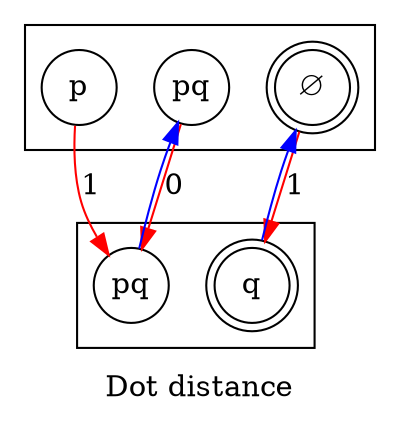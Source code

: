 digraph G {
    label = "Dot distance"
    node [width=0.5, height=0.5, fixedsize=true]
    subgraph cluster_0 {
        label=""
        node_0p [label="p", shape=circle]
node_0pq [label="pq", shape=circle]
node_0∅ [label="∅", shape=doublecircle]
 }
        subgraph cluster_1 {
        label=""
        node_1q [label="q", shape=doublecircle]
node_1pq [label="pq", shape=circle]
 }
        node_0p -> node_1pq[label="1", color="red"]
node_0pq -> node_1pq[label="0", color="red"]
node_0∅ -> node_1q[label="1", color="red"]
node_1q -> node_0∅[lable="1'", color="blue"]
node_1pq -> node_0pq[lable="0'", color="blue"]

}